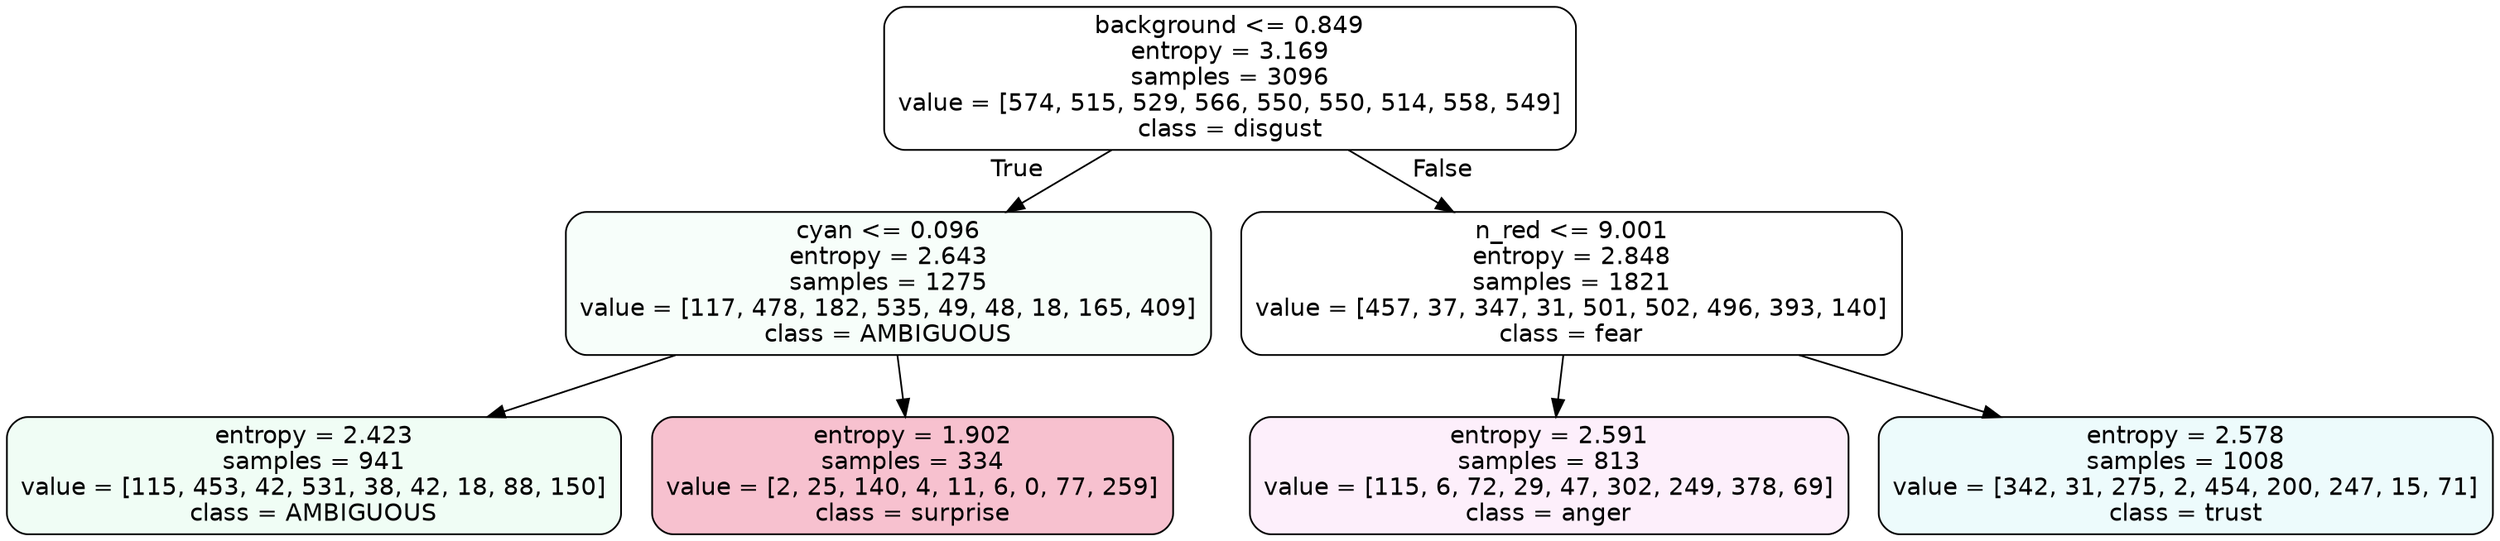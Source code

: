 digraph Tree {
node [shape=box, style="filled, rounded", color="black", fontname=helvetica] ;
edge [fontname=helvetica] ;
0 [label="background <= 0.849\nentropy = 3.169\nsamples = 3096\nvalue = [574, 515, 529, 566, 550, 550, 514, 558, 549]\nclass = disgust", fillcolor="#e5813900"] ;
1 [label="cyan <= 0.096\nentropy = 2.643\nsamples = 1275\nvalue = [117, 478, 182, 535, 49, 48, 18, 165, 409]\nclass = AMBIGUOUS", fillcolor="#39e5810a"] ;
0 -> 1 [labeldistance=2.5, labelangle=45, headlabel="True"] ;
2 [label="entropy = 2.423\nsamples = 941\nvalue = [115, 453, 42, 531, 38, 42, 18, 88, 150]\nclass = AMBIGUOUS", fillcolor="#39e58113"] ;
1 -> 2 ;
3 [label="entropy = 1.902\nsamples = 334\nvalue = [2, 25, 140, 4, 11, 6, 0, 77, 259]\nclass = surprise", fillcolor="#e539644f"] ;
1 -> 3 ;
4 [label="n_red <= 9.001\nentropy = 2.848\nsamples = 1821\nvalue = [457, 37, 347, 31, 501, 502, 496, 393, 140]\nclass = fear", fillcolor="#3964e500"] ;
0 -> 4 [labeldistance=2.5, labelangle=-45, headlabel="False"] ;
5 [label="entropy = 2.591\nsamples = 813\nvalue = [115, 6, 72, 29, 47, 302, 249, 378, 69]\nclass = anger", fillcolor="#e539d714"] ;
4 -> 5 ;
6 [label="entropy = 2.578\nsamples = 1008\nvalue = [342, 31, 275, 2, 454, 200, 247, 15, 71]\nclass = trust", fillcolor="#39d7e516"] ;
4 -> 6 ;
}